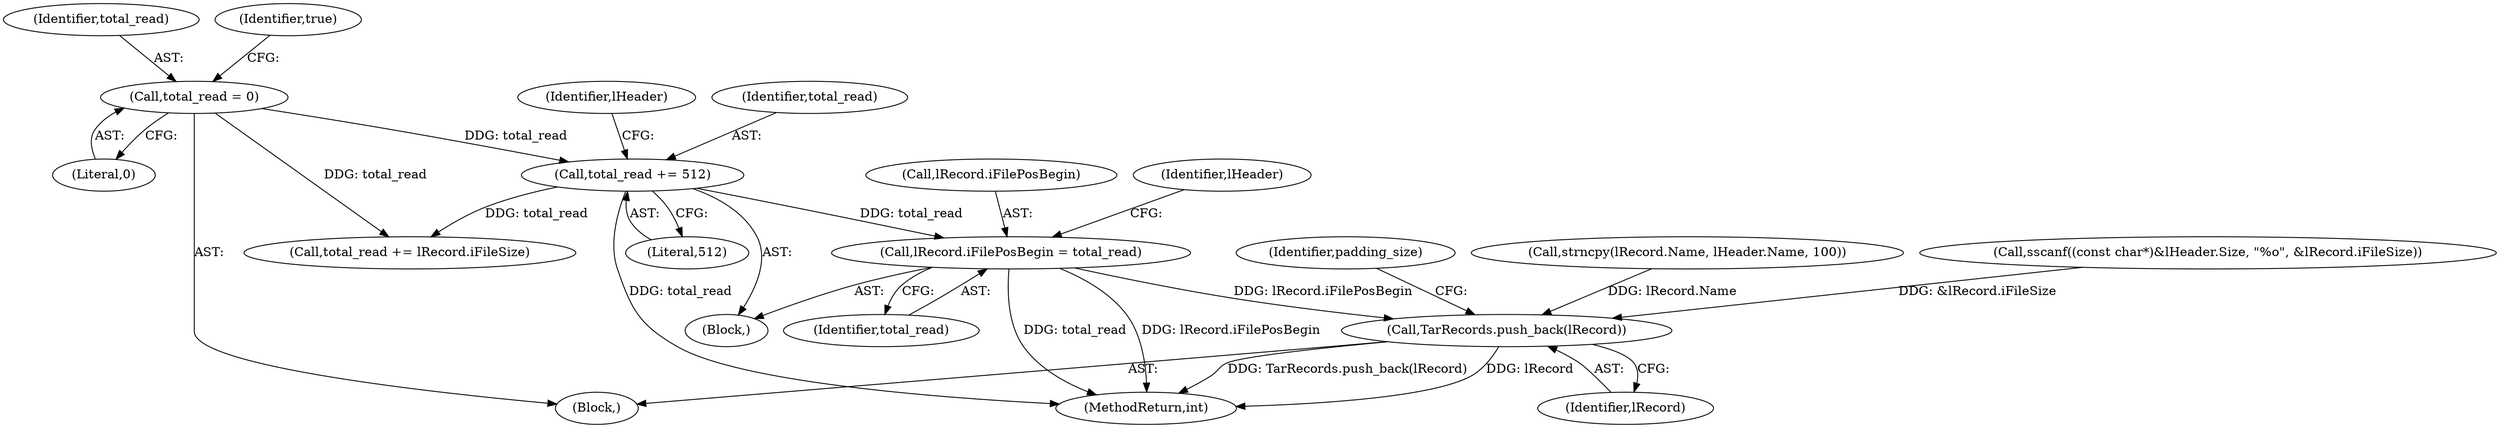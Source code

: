 digraph "0_savannah_40cc957f52e772f45125126439ba9333cf2d2998_0@API" {
"1000384" [label="(Call,lRecord.iFilePosBegin = total_read)"];
"1000341" [label="(Call,total_read += 512)"];
"1000173" [label="(Call,total_read = 0)"];
"1000444" [label="(Call,TarRecords.push_back(lRecord))"];
"1000388" [label="(Identifier,total_read)"];
"1000448" [label="(Identifier,padding_size)"];
"1000355" [label="(Call,strncpy(lRecord.Name, lHeader.Name, 100))"];
"1000385" [label="(Call,lRecord.iFilePosBegin)"];
"1000439" [label="(Call,total_read += lRecord.iFileSize)"];
"1000104" [label="(Block,)"];
"1000393" [label="(Identifier,lHeader)"];
"1000174" [label="(Identifier,total_read)"];
"1000178" [label="(Block,)"];
"1000177" [label="(Identifier,true)"];
"1000464" [label="(MethodReturn,int)"];
"1000341" [label="(Call,total_read += 512)"];
"1000343" [label="(Literal,512)"];
"1000175" [label="(Literal,0)"];
"1000173" [label="(Call,total_read = 0)"];
"1000372" [label="(Call,sscanf((const char*)&lHeader.Size, \"%o\", &lRecord.iFileSize))"];
"1000444" [label="(Call,TarRecords.push_back(lRecord))"];
"1000342" [label="(Identifier,total_read)"];
"1000445" [label="(Identifier,lRecord)"];
"1000384" [label="(Call,lRecord.iFilePosBegin = total_read)"];
"1000348" [label="(Identifier,lHeader)"];
"1000384" -> "1000178"  [label="AST: "];
"1000384" -> "1000388"  [label="CFG: "];
"1000385" -> "1000384"  [label="AST: "];
"1000388" -> "1000384"  [label="AST: "];
"1000393" -> "1000384"  [label="CFG: "];
"1000384" -> "1000464"  [label="DDG: total_read"];
"1000384" -> "1000464"  [label="DDG: lRecord.iFilePosBegin"];
"1000341" -> "1000384"  [label="DDG: total_read"];
"1000384" -> "1000444"  [label="DDG: lRecord.iFilePosBegin"];
"1000341" -> "1000178"  [label="AST: "];
"1000341" -> "1000343"  [label="CFG: "];
"1000342" -> "1000341"  [label="AST: "];
"1000343" -> "1000341"  [label="AST: "];
"1000348" -> "1000341"  [label="CFG: "];
"1000341" -> "1000464"  [label="DDG: total_read"];
"1000173" -> "1000341"  [label="DDG: total_read"];
"1000341" -> "1000439"  [label="DDG: total_read"];
"1000173" -> "1000104"  [label="AST: "];
"1000173" -> "1000175"  [label="CFG: "];
"1000174" -> "1000173"  [label="AST: "];
"1000175" -> "1000173"  [label="AST: "];
"1000177" -> "1000173"  [label="CFG: "];
"1000173" -> "1000439"  [label="DDG: total_read"];
"1000444" -> "1000104"  [label="AST: "];
"1000444" -> "1000445"  [label="CFG: "];
"1000445" -> "1000444"  [label="AST: "];
"1000448" -> "1000444"  [label="CFG: "];
"1000444" -> "1000464"  [label="DDG: lRecord"];
"1000444" -> "1000464"  [label="DDG: TarRecords.push_back(lRecord)"];
"1000355" -> "1000444"  [label="DDG: lRecord.Name"];
"1000372" -> "1000444"  [label="DDG: &lRecord.iFileSize"];
}
